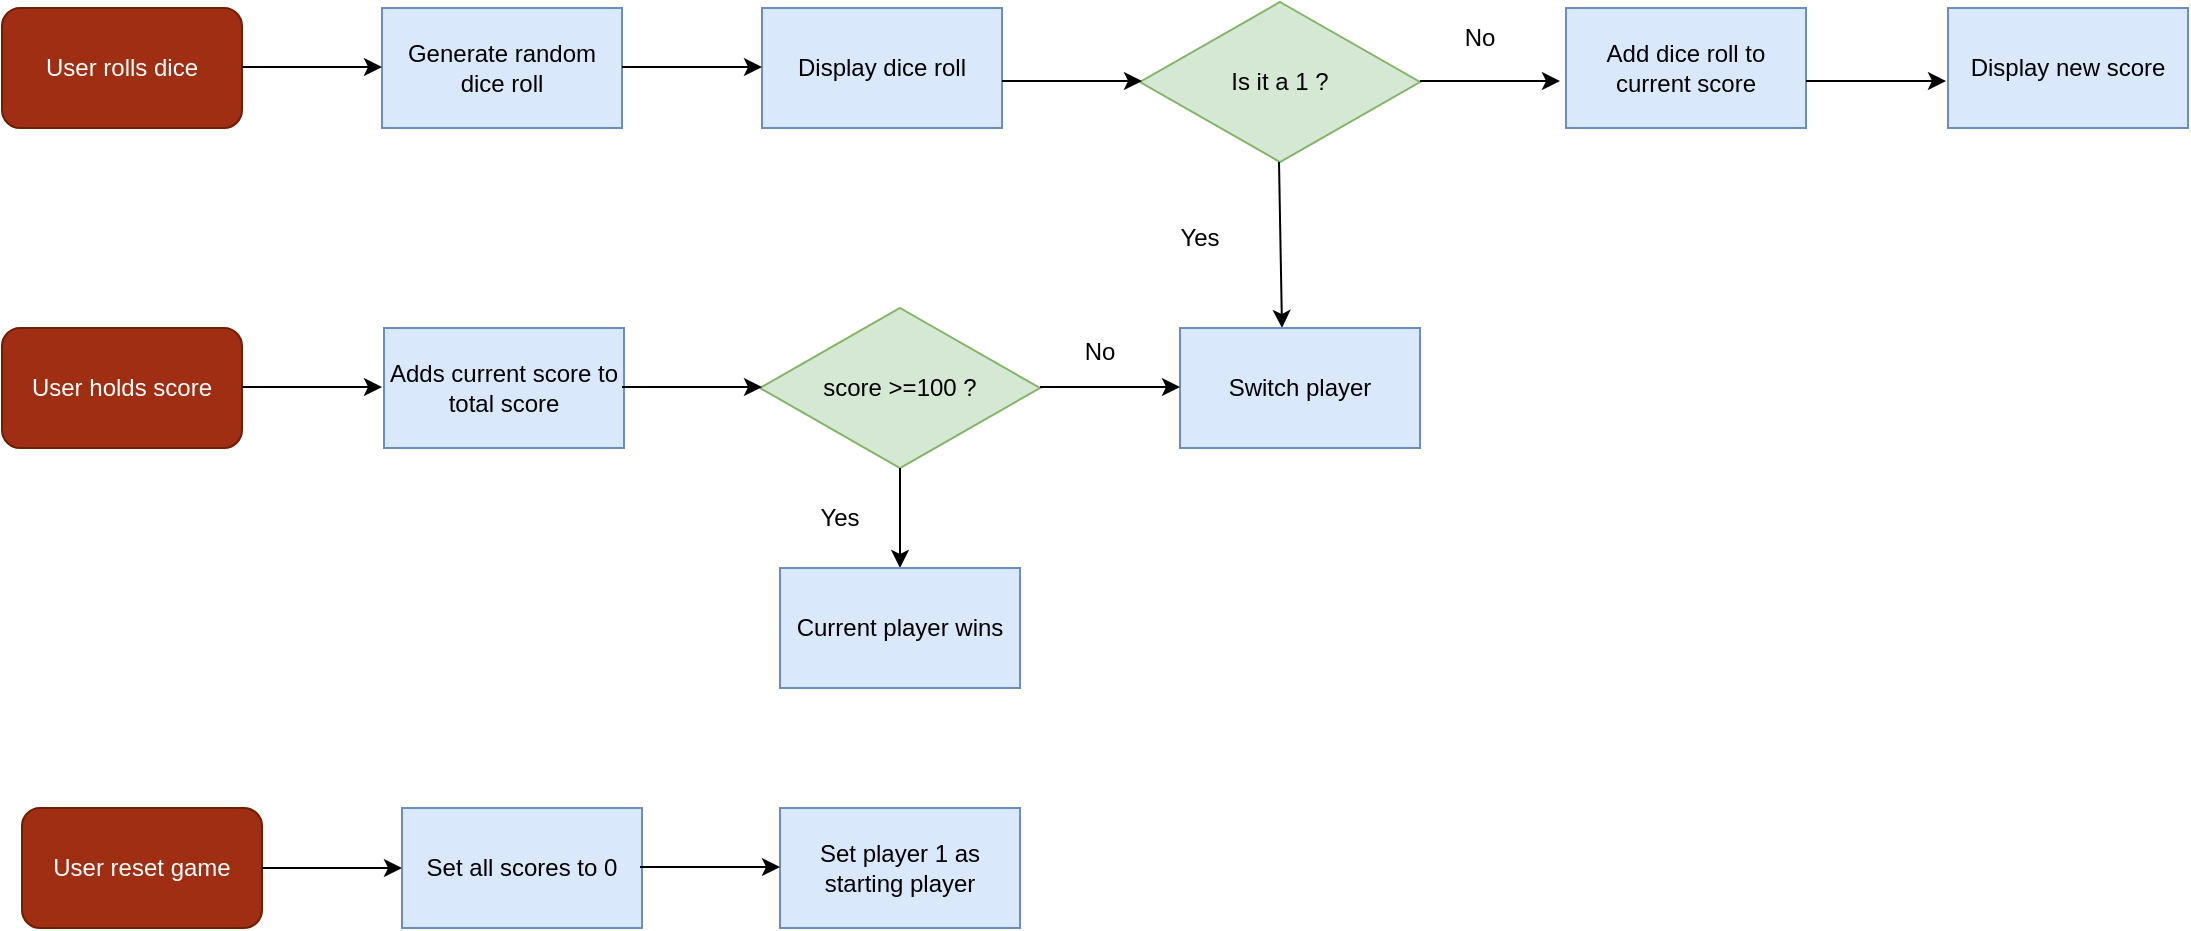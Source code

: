<mxfile version="22.1.18" type="device">
  <diagram name="Page-1" id="52a04d89-c75d-2922-d76d-85b35f80e030">
    <mxGraphModel dx="954" dy="565" grid="1" gridSize="10" guides="1" tooltips="1" connect="1" arrows="1" fold="1" page="1" pageScale="1" pageWidth="1100" pageHeight="850" background="none" math="0" shadow="0">
      <root>
        <mxCell id="0" />
        <mxCell id="1" parent="0" />
        <mxCell id="fgKNWpF1K9tt8He6eIX7-1" value="User rolls dice" style="rounded=1;whiteSpace=wrap;html=1;fillColor=#A02E12;fontColor=#ffffff;strokeColor=#6D1F00;" vertex="1" parent="1">
          <mxGeometry x="20" y="80" width="120" height="60" as="geometry" />
        </mxCell>
        <mxCell id="fgKNWpF1K9tt8He6eIX7-3" value="Generate random dice roll" style="rounded=0;whiteSpace=wrap;html=1;fillColor=#dae8fc;strokeColor=#6c8ebf;" vertex="1" parent="1">
          <mxGeometry x="210" y="80" width="120" height="60" as="geometry" />
        </mxCell>
        <mxCell id="fgKNWpF1K9tt8He6eIX7-5" value="Display dice roll" style="rounded=0;whiteSpace=wrap;html=1;fillColor=#dae8fc;strokeColor=#6c8ebf;" vertex="1" parent="1">
          <mxGeometry x="400" y="80" width="120" height="60" as="geometry" />
        </mxCell>
        <mxCell id="fgKNWpF1K9tt8He6eIX7-6" value="Is it a 1 ?" style="rhombus;whiteSpace=wrap;html=1;fillColor=#d5e8d4;strokeColor=#82b366;" vertex="1" parent="1">
          <mxGeometry x="589" y="77" width="140" height="80" as="geometry" />
        </mxCell>
        <mxCell id="fgKNWpF1K9tt8He6eIX7-7" value="Add dice roll to current score" style="rounded=0;whiteSpace=wrap;html=1;fillColor=#dae8fc;strokeColor=#6c8ebf;" vertex="1" parent="1">
          <mxGeometry x="802" y="80" width="120" height="60" as="geometry" />
        </mxCell>
        <mxCell id="fgKNWpF1K9tt8He6eIX7-8" value="Display new score" style="rounded=0;whiteSpace=wrap;html=1;fillColor=#dae8fc;strokeColor=#6c8ebf;" vertex="1" parent="1">
          <mxGeometry x="993" y="80" width="120" height="60" as="geometry" />
        </mxCell>
        <mxCell id="fgKNWpF1K9tt8He6eIX7-9" value="" style="endArrow=classic;html=1;rounded=0;" edge="1" parent="1">
          <mxGeometry width="50" height="50" relative="1" as="geometry">
            <mxPoint x="140" y="109.5" as="sourcePoint" />
            <mxPoint x="210" y="109.5" as="targetPoint" />
          </mxGeometry>
        </mxCell>
        <mxCell id="fgKNWpF1K9tt8He6eIX7-10" value="" style="endArrow=classic;html=1;rounded=0;" edge="1" parent="1">
          <mxGeometry width="50" height="50" relative="1" as="geometry">
            <mxPoint x="330" y="109.5" as="sourcePoint" />
            <mxPoint x="400" y="109.5" as="targetPoint" />
          </mxGeometry>
        </mxCell>
        <mxCell id="fgKNWpF1K9tt8He6eIX7-11" value="" style="endArrow=classic;html=1;rounded=0;" edge="1" parent="1">
          <mxGeometry width="50" height="50" relative="1" as="geometry">
            <mxPoint x="729" y="116.5" as="sourcePoint" />
            <mxPoint x="799" y="116.5" as="targetPoint" />
          </mxGeometry>
        </mxCell>
        <mxCell id="fgKNWpF1K9tt8He6eIX7-12" value="" style="endArrow=classic;html=1;rounded=0;" edge="1" parent="1">
          <mxGeometry width="50" height="50" relative="1" as="geometry">
            <mxPoint x="520" y="116.5" as="sourcePoint" />
            <mxPoint x="590" y="116.5" as="targetPoint" />
          </mxGeometry>
        </mxCell>
        <mxCell id="fgKNWpF1K9tt8He6eIX7-13" value="" style="endArrow=classic;html=1;rounded=0;" edge="1" parent="1">
          <mxGeometry width="50" height="50" relative="1" as="geometry">
            <mxPoint x="922" y="116.5" as="sourcePoint" />
            <mxPoint x="992" y="116.5" as="targetPoint" />
          </mxGeometry>
        </mxCell>
        <mxCell id="fgKNWpF1K9tt8He6eIX7-14" value="" style="endArrow=classic;html=1;rounded=0;strokeWidth=1;jumpSize=5;" edge="1" parent="1">
          <mxGeometry width="50" height="50" relative="1" as="geometry">
            <mxPoint x="658.5" y="157" as="sourcePoint" />
            <mxPoint x="660" y="240" as="targetPoint" />
          </mxGeometry>
        </mxCell>
        <mxCell id="fgKNWpF1K9tt8He6eIX7-15" value="User holds score" style="rounded=1;whiteSpace=wrap;html=1;fillColor=#A02E12;fontColor=#ffffff;strokeColor=#6D1F00;" vertex="1" parent="1">
          <mxGeometry x="20" y="240" width="120" height="60" as="geometry" />
        </mxCell>
        <mxCell id="fgKNWpF1K9tt8He6eIX7-16" value="Adds current score to total score" style="rounded=0;whiteSpace=wrap;html=1;fillColor=#dae8fc;strokeColor=#6c8ebf;" vertex="1" parent="1">
          <mxGeometry x="211" y="240" width="120" height="60" as="geometry" />
        </mxCell>
        <mxCell id="fgKNWpF1K9tt8He6eIX7-17" value="score &amp;gt;=100 ?" style="rhombus;whiteSpace=wrap;html=1;fillColor=#d5e8d4;strokeColor=#82b366;" vertex="1" parent="1">
          <mxGeometry x="399" y="230" width="140" height="80" as="geometry" />
        </mxCell>
        <mxCell id="fgKNWpF1K9tt8He6eIX7-18" value="Switch player" style="rounded=0;whiteSpace=wrap;html=1;fillColor=#dae8fc;strokeColor=#6c8ebf;" vertex="1" parent="1">
          <mxGeometry x="609" y="240" width="120" height="60" as="geometry" />
        </mxCell>
        <mxCell id="fgKNWpF1K9tt8He6eIX7-20" value="" style="endArrow=classic;html=1;rounded=0;" edge="1" parent="1">
          <mxGeometry width="50" height="50" relative="1" as="geometry">
            <mxPoint x="469" y="310" as="sourcePoint" />
            <mxPoint x="469" y="360" as="targetPoint" />
          </mxGeometry>
        </mxCell>
        <mxCell id="fgKNWpF1K9tt8He6eIX7-21" value="" style="endArrow=classic;html=1;rounded=0;" edge="1" parent="1">
          <mxGeometry width="50" height="50" relative="1" as="geometry">
            <mxPoint x="539" y="269.5" as="sourcePoint" />
            <mxPoint x="609" y="269.5" as="targetPoint" />
          </mxGeometry>
        </mxCell>
        <mxCell id="fgKNWpF1K9tt8He6eIX7-22" value="" style="endArrow=classic;html=1;rounded=0;" edge="1" parent="1">
          <mxGeometry width="50" height="50" relative="1" as="geometry">
            <mxPoint x="330" y="269.5" as="sourcePoint" />
            <mxPoint x="400" y="269.5" as="targetPoint" />
          </mxGeometry>
        </mxCell>
        <mxCell id="fgKNWpF1K9tt8He6eIX7-23" value="" style="endArrow=classic;html=1;rounded=0;" edge="1" parent="1">
          <mxGeometry width="50" height="50" relative="1" as="geometry">
            <mxPoint x="140" y="269.5" as="sourcePoint" />
            <mxPoint x="210" y="269.5" as="targetPoint" />
          </mxGeometry>
        </mxCell>
        <mxCell id="fgKNWpF1K9tt8He6eIX7-24" value="Current player wins" style="rounded=0;whiteSpace=wrap;html=1;fillColor=#dae8fc;strokeColor=#6c8ebf;" vertex="1" parent="1">
          <mxGeometry x="409" y="360" width="120" height="60" as="geometry" />
        </mxCell>
        <mxCell id="fgKNWpF1K9tt8He6eIX7-25" value="User reset game" style="rounded=1;whiteSpace=wrap;html=1;fillColor=#A02E12;fontColor=#ffffff;strokeColor=#6D1F00;" vertex="1" parent="1">
          <mxGeometry x="30" y="480" width="120" height="60" as="geometry" />
        </mxCell>
        <mxCell id="fgKNWpF1K9tt8He6eIX7-26" value="Set all scores to 0" style="rounded=0;whiteSpace=wrap;html=1;fillColor=#dae8fc;strokeColor=#6c8ebf;" vertex="1" parent="1">
          <mxGeometry x="220" y="480" width="120" height="60" as="geometry" />
        </mxCell>
        <mxCell id="fgKNWpF1K9tt8He6eIX7-27" value="Set player 1 as starting player" style="rounded=0;whiteSpace=wrap;html=1;fillColor=#dae8fc;strokeColor=#6c8ebf;" vertex="1" parent="1">
          <mxGeometry x="409" y="480" width="120" height="60" as="geometry" />
        </mxCell>
        <mxCell id="fgKNWpF1K9tt8He6eIX7-28" value="" style="endArrow=classic;html=1;rounded=0;" edge="1" parent="1">
          <mxGeometry width="50" height="50" relative="1" as="geometry">
            <mxPoint x="150" y="510" as="sourcePoint" />
            <mxPoint x="220" y="510" as="targetPoint" />
          </mxGeometry>
        </mxCell>
        <mxCell id="fgKNWpF1K9tt8He6eIX7-29" value="" style="endArrow=classic;html=1;rounded=0;" edge="1" parent="1">
          <mxGeometry width="50" height="50" relative="1" as="geometry">
            <mxPoint x="339" y="509.5" as="sourcePoint" />
            <mxPoint x="409" y="509.5" as="targetPoint" />
          </mxGeometry>
        </mxCell>
        <mxCell id="fgKNWpF1K9tt8He6eIX7-30" value="No" style="text;strokeColor=none;align=center;fillColor=none;html=1;verticalAlign=middle;whiteSpace=wrap;rounded=0;" vertex="1" parent="1">
          <mxGeometry x="729" y="80" width="60" height="30" as="geometry" />
        </mxCell>
        <mxCell id="fgKNWpF1K9tt8He6eIX7-31" value="Yes" style="text;strokeColor=none;align=center;fillColor=none;html=1;verticalAlign=middle;whiteSpace=wrap;rounded=0;" vertex="1" parent="1">
          <mxGeometry x="589" y="180" width="60" height="30" as="geometry" />
        </mxCell>
        <mxCell id="fgKNWpF1K9tt8He6eIX7-32" value="Yes" style="text;strokeColor=none;align=center;fillColor=none;html=1;verticalAlign=middle;whiteSpace=wrap;rounded=0;" vertex="1" parent="1">
          <mxGeometry x="409" y="320" width="60" height="30" as="geometry" />
        </mxCell>
        <mxCell id="fgKNWpF1K9tt8He6eIX7-33" value="No" style="text;strokeColor=none;align=center;fillColor=none;html=1;verticalAlign=middle;whiteSpace=wrap;rounded=0;" vertex="1" parent="1">
          <mxGeometry x="539" y="237" width="60" height="30" as="geometry" />
        </mxCell>
      </root>
    </mxGraphModel>
  </diagram>
</mxfile>
